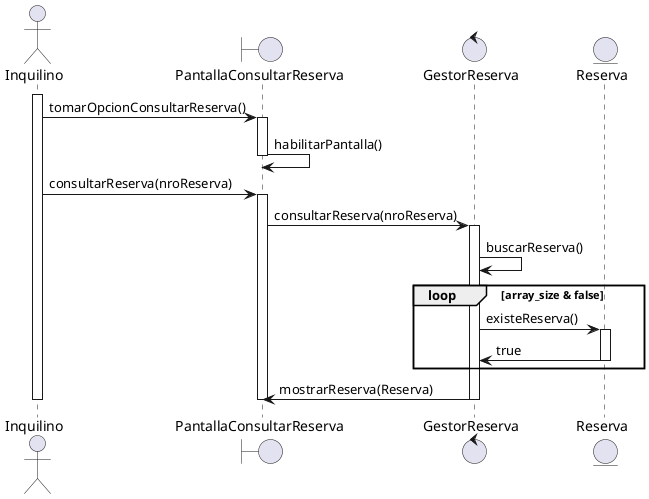 @startuml Diagrama_secuencia_consultar_reserva

actor Inquilino
boundary PantallaConsultarReserva
control GestorReserva
entity Reserva

activate Inquilino
Inquilino -> PantallaConsultarReserva: tomarOpcionConsultarReserva()
activate PantallaConsultarReserva
PantallaConsultarReserva -> PantallaConsultarReserva: habilitarPantalla()
deactivate PantallaConsultarReserva

Inquilino -> PantallaConsultarReserva: consultarReserva(nroReserva)
activate PantallaConsultarReserva
PantallaConsultarReserva -> GestorReserva: consultarReserva(nroReserva)
activate GestorReserva
GestorReserva -> GestorReserva: buscarReserva()
loop array_size & false
    GestorReserva -> Reserva: existeReserva()
    activate Reserva
    Reserva -> GestorReserva: true
    deactivate Reserva
end

GestorReserva -> PantallaConsultarReserva: mostrarReserva(Reserva)
deactivate GestorReserva
deactivate PantallaConsultarReserva
deactivate Inquilino

@enduml